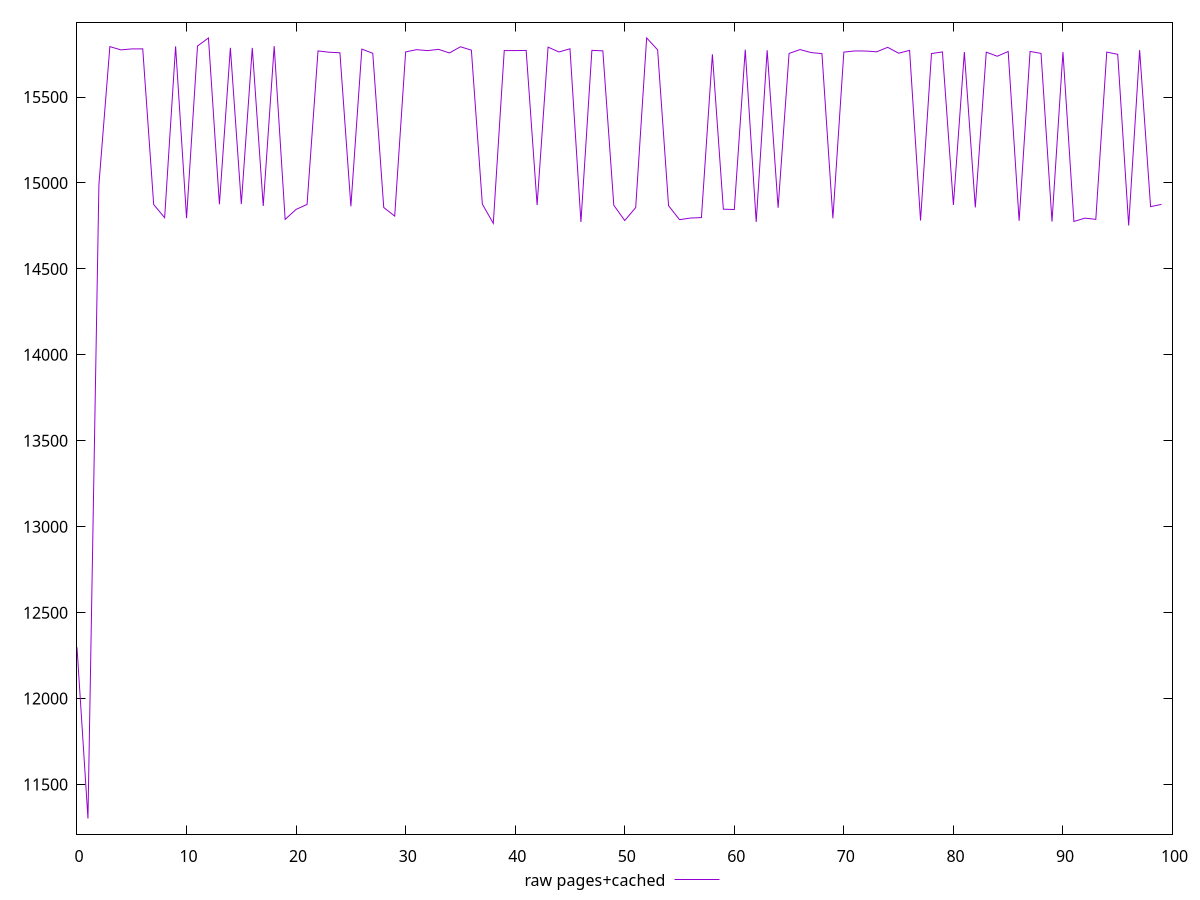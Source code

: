 $_rawPagesCached <<EOF
12297.864000000001
11302.4264
14990.777999999998
15793.374600000003
15774.361799999999
15780.0128
15780.274
14874.6468
14798.004800000002
15794.707999999997
14795.270499999999
15796.9214
15843.482950000001
14875.913699999997
15786.271800000002
14877.4716
15785.658799999996
14866.3611
15796.203399999999
14788.307149999997
14846.4471
14875.073699999997
15768.178600000003
15760.802200000002
15757.477600000002
14864.359200000003
15778.9784
15754.366000000005
14857.394399999997
14807.443599999999
15762.537800000002
15775.528800000002
15769.932799999999
15777.391799999998
15756.468999999997
15792.407399999998
15772.714200000002
14877.237900000004
14765.122650000007
15770.496200000003
15770.374200000002
15771.1112
14871.3225
15790.202199999996
15762.116199999995
15780.8462
14772.670849999999
15771.576200000005
15768.7028
14870.253300000002
14781.5129
14857.1532
15844.007299999994
15774.6192
14867.745899999998
14786.544799999996
14796.016750000003
14798.621399999998
15748.511000000002
14847.4122
14845.638899999998
15775.656200000001
14773.476900000003
15772.314000000002
14855.881200000002
15753.658400000004
15776.0894
15758.886200000006
15752.642799999998
14794.5052
15761.421400000005
15768.0368
15767.756800000003
15763.108600000003
15789.206799999996
15754.965800000002
15771.559800000003
14781.807749999996
15752.9326
15762.4366
14871.986099999998
15761.626400000003
14857.607100000001
15761.0944
15737.386399999998
15764.974000000006
14780.1696
15765.244999999999
15753.826999999997
14775.54525
15761.4466
14776.084900000002
14795.447500000004
14788.3953
15761.391400000002
15748.562600000001
14752.660249999997
15773.186799999998
14862.385800000002
14875.500900000003
EOF
set key outside below
set terminal pngcairo
set output "report_00006_2020-11-02T20-21-41.718Z/largest-contentful-paint/pages+cached//raw.png"
set yrange [11211.594782:15934.838917999994]
plot $_rawPagesCached title "raw pages+cached" with line ,